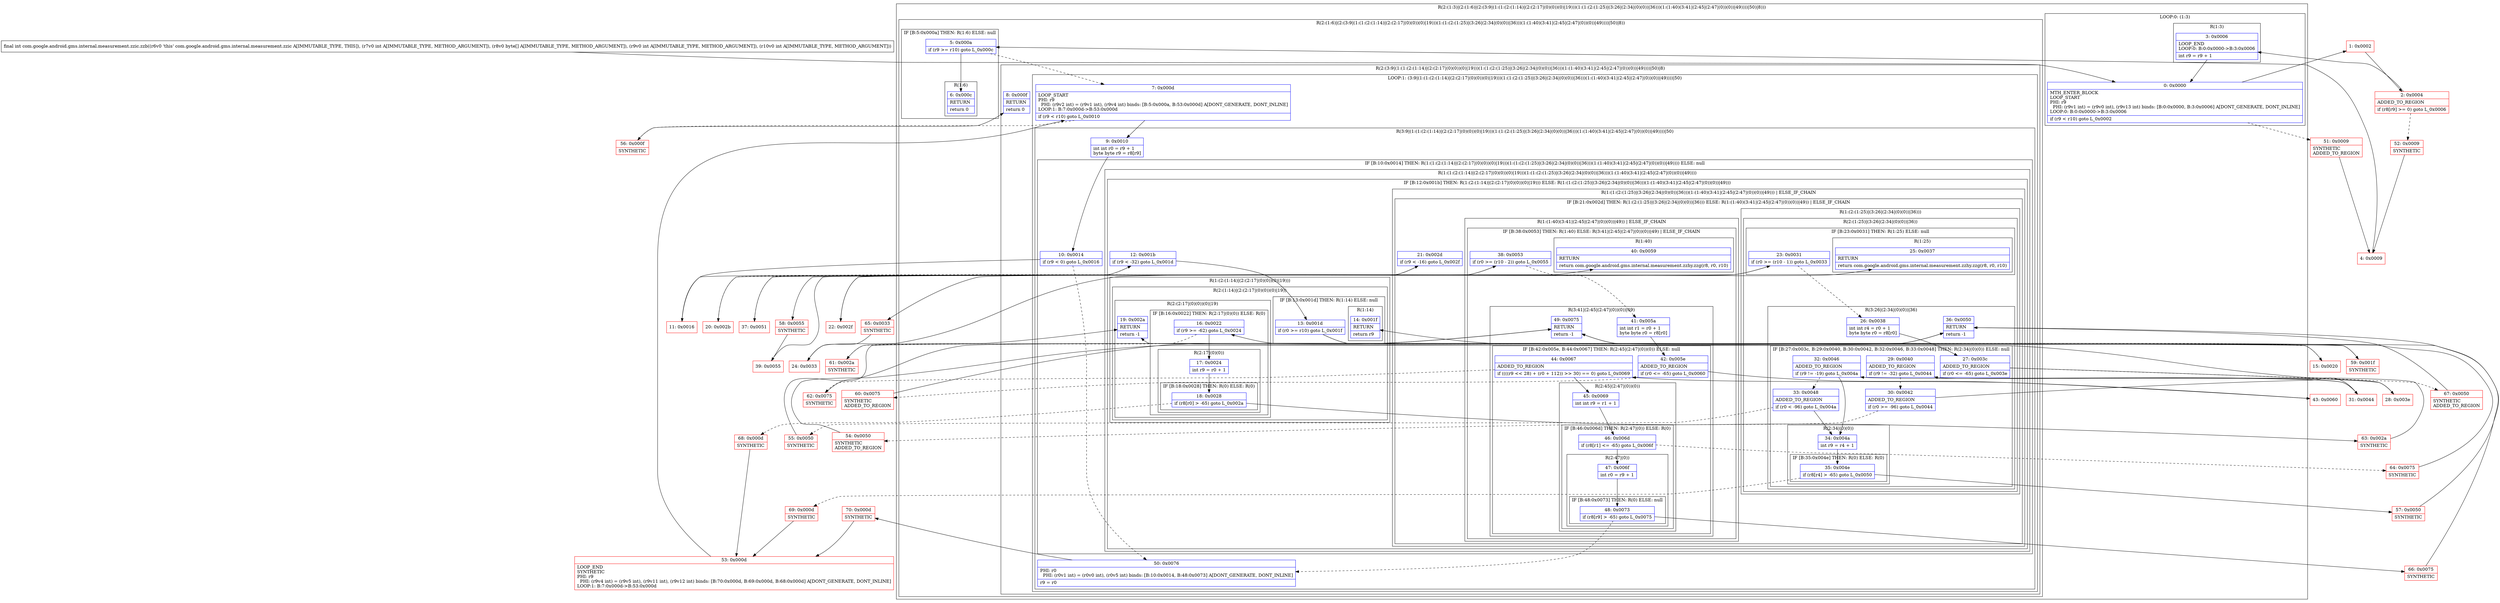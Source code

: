 digraph "CFG forcom.google.android.gms.internal.measurement.zzic.zzb(I[BII)I" {
subgraph cluster_Region_1019556605 {
label = "R(2:(1:3)|(2:(1:6)|(2:(3:9|(1:(1:(2:(1:14)|(2:(2:17|(0)(0))(0)|19)))(1:(1:(2:(1:25)|(3:26|(2:34|(0)(0))|36)))(1:(1:40)(3:41|(2:45|(2:47|(0))(0))|49))))|50)|8)))";
node [shape=record,color=blue];
subgraph cluster_LoopRegion_310368781 {
label = "LOOP:0: (1:3)";
node [shape=record,color=blue];
Node_0 [shape=record,label="{0\:\ 0x0000|MTH_ENTER_BLOCK\lLOOP_START\lPHI: r9 \l  PHI: (r9v1 int) = (r9v0 int), (r9v13 int) binds: [B:0:0x0000, B:3:0x0006] A[DONT_GENERATE, DONT_INLINE]\lLOOP:0: B:0:0x0000\-\>B:3:0x0006\l|if (r9 \< r10) goto L_0x0002\l}"];
subgraph cluster_Region_1555518220 {
label = "R(1:3)";
node [shape=record,color=blue];
Node_3 [shape=record,label="{3\:\ 0x0006|LOOP_END\lLOOP:0: B:0:0x0000\-\>B:3:0x0006\l|int r9 = r9 + 1\l}"];
}
}
subgraph cluster_Region_620296320 {
label = "R(2:(1:6)|(2:(3:9|(1:(1:(2:(1:14)|(2:(2:17|(0)(0))(0)|19)))(1:(1:(2:(1:25)|(3:26|(2:34|(0)(0))|36)))(1:(1:40)(3:41|(2:45|(2:47|(0))(0))|49))))|50)|8))";
node [shape=record,color=blue];
subgraph cluster_IfRegion_834626616 {
label = "IF [B:5:0x000a] THEN: R(1:6) ELSE: null";
node [shape=record,color=blue];
Node_5 [shape=record,label="{5\:\ 0x000a|if (r9 \>= r10) goto L_0x000c\l}"];
subgraph cluster_Region_1568436144 {
label = "R(1:6)";
node [shape=record,color=blue];
Node_6 [shape=record,label="{6\:\ 0x000c|RETURN\l|return 0\l}"];
}
}
subgraph cluster_Region_993355808 {
label = "R(2:(3:9|(1:(1:(2:(1:14)|(2:(2:17|(0)(0))(0)|19)))(1:(1:(2:(1:25)|(3:26|(2:34|(0)(0))|36)))(1:(1:40)(3:41|(2:45|(2:47|(0))(0))|49))))|50)|8)";
node [shape=record,color=blue];
subgraph cluster_LoopRegion_1483389758 {
label = "LOOP:1: (3:9|(1:(1:(2:(1:14)|(2:(2:17|(0)(0))(0)|19)))(1:(1:(2:(1:25)|(3:26|(2:34|(0)(0))|36)))(1:(1:40)(3:41|(2:45|(2:47|(0))(0))|49))))|50)";
node [shape=record,color=blue];
Node_7 [shape=record,label="{7\:\ 0x000d|LOOP_START\lPHI: r9 \l  PHI: (r9v2 int) = (r9v1 int), (r9v4 int) binds: [B:5:0x000a, B:53:0x000d] A[DONT_GENERATE, DONT_INLINE]\lLOOP:1: B:7:0x000d\-\>B:53:0x000d\l|if (r9 \< r10) goto L_0x0010\l}"];
subgraph cluster_Region_481274504 {
label = "R(3:9|(1:(1:(2:(1:14)|(2:(2:17|(0)(0))(0)|19)))(1:(1:(2:(1:25)|(3:26|(2:34|(0)(0))|36)))(1:(1:40)(3:41|(2:45|(2:47|(0))(0))|49))))|50)";
node [shape=record,color=blue];
Node_9 [shape=record,label="{9\:\ 0x0010|int int r0 = r9 + 1\lbyte byte r9 = r8[r9]\l}"];
subgraph cluster_IfRegion_930712349 {
label = "IF [B:10:0x0014] THEN: R(1:(1:(2:(1:14)|(2:(2:17|(0)(0))(0)|19)))(1:(1:(2:(1:25)|(3:26|(2:34|(0)(0))|36)))(1:(1:40)(3:41|(2:45|(2:47|(0))(0))|49)))) ELSE: null";
node [shape=record,color=blue];
Node_10 [shape=record,label="{10\:\ 0x0014|if (r9 \< 0) goto L_0x0016\l}"];
subgraph cluster_Region_314481327 {
label = "R(1:(1:(2:(1:14)|(2:(2:17|(0)(0))(0)|19)))(1:(1:(2:(1:25)|(3:26|(2:34|(0)(0))|36)))(1:(1:40)(3:41|(2:45|(2:47|(0))(0))|49))))";
node [shape=record,color=blue];
subgraph cluster_IfRegion_168297300 {
label = "IF [B:12:0x001b] THEN: R(1:(2:(1:14)|(2:(2:17|(0)(0))(0)|19))) ELSE: R(1:(1:(2:(1:25)|(3:26|(2:34|(0)(0))|36)))(1:(1:40)(3:41|(2:45|(2:47|(0))(0))|49)))";
node [shape=record,color=blue];
Node_12 [shape=record,label="{12\:\ 0x001b|if (r9 \< \-32) goto L_0x001d\l}"];
subgraph cluster_Region_746677927 {
label = "R(1:(2:(1:14)|(2:(2:17|(0)(0))(0)|19)))";
node [shape=record,color=blue];
subgraph cluster_Region_1021669247 {
label = "R(2:(1:14)|(2:(2:17|(0)(0))(0)|19))";
node [shape=record,color=blue];
subgraph cluster_IfRegion_1696299568 {
label = "IF [B:13:0x001d] THEN: R(1:14) ELSE: null";
node [shape=record,color=blue];
Node_13 [shape=record,label="{13\:\ 0x001d|if (r0 \>= r10) goto L_0x001f\l}"];
subgraph cluster_Region_813256462 {
label = "R(1:14)";
node [shape=record,color=blue];
Node_14 [shape=record,label="{14\:\ 0x001f|RETURN\l|return r9\l}"];
}
}
subgraph cluster_Region_836468886 {
label = "R(2:(2:17|(0)(0))(0)|19)";
node [shape=record,color=blue];
subgraph cluster_IfRegion_272793261 {
label = "IF [B:16:0x0022] THEN: R(2:17|(0)(0)) ELSE: R(0)";
node [shape=record,color=blue];
Node_16 [shape=record,label="{16\:\ 0x0022|if (r9 \>= \-62) goto L_0x0024\l}"];
subgraph cluster_Region_311344510 {
label = "R(2:17|(0)(0))";
node [shape=record,color=blue];
Node_17 [shape=record,label="{17\:\ 0x0024|int r9 = r0 + 1\l}"];
subgraph cluster_IfRegion_1939123789 {
label = "IF [B:18:0x0028] THEN: R(0) ELSE: R(0)";
node [shape=record,color=blue];
Node_18 [shape=record,label="{18\:\ 0x0028|if (r8[r0] \> \-65) goto L_0x002a\l}"];
subgraph cluster_Region_1473646560 {
label = "R(0)";
node [shape=record,color=blue];
}
subgraph cluster_Region_1892020195 {
label = "R(0)";
node [shape=record,color=blue];
}
}
}
subgraph cluster_Region_1741486099 {
label = "R(0)";
node [shape=record,color=blue];
}
}
Node_19 [shape=record,label="{19\:\ 0x002a|RETURN\l|return \-1\l}"];
}
}
}
subgraph cluster_Region_184425292 {
label = "R(1:(1:(2:(1:25)|(3:26|(2:34|(0)(0))|36)))(1:(1:40)(3:41|(2:45|(2:47|(0))(0))|49))) | ELSE_IF_CHAIN\l";
node [shape=record,color=blue];
subgraph cluster_IfRegion_1805135579 {
label = "IF [B:21:0x002d] THEN: R(1:(2:(1:25)|(3:26|(2:34|(0)(0))|36))) ELSE: R(1:(1:40)(3:41|(2:45|(2:47|(0))(0))|49)) | ELSE_IF_CHAIN\l";
node [shape=record,color=blue];
Node_21 [shape=record,label="{21\:\ 0x002d|if (r9 \< \-16) goto L_0x002f\l}"];
subgraph cluster_Region_1840295164 {
label = "R(1:(2:(1:25)|(3:26|(2:34|(0)(0))|36)))";
node [shape=record,color=blue];
subgraph cluster_Region_852880478 {
label = "R(2:(1:25)|(3:26|(2:34|(0)(0))|36))";
node [shape=record,color=blue];
subgraph cluster_IfRegion_1301929797 {
label = "IF [B:23:0x0031] THEN: R(1:25) ELSE: null";
node [shape=record,color=blue];
Node_23 [shape=record,label="{23\:\ 0x0031|if (r0 \>= (r10 \- 1)) goto L_0x0033\l}"];
subgraph cluster_Region_1944970812 {
label = "R(1:25)";
node [shape=record,color=blue];
Node_25 [shape=record,label="{25\:\ 0x0037|RETURN\l|return com.google.android.gms.internal.measurement.zzhy.zzg(r8, r0, r10)\l}"];
}
}
subgraph cluster_Region_351260786 {
label = "R(3:26|(2:34|(0)(0))|36)";
node [shape=record,color=blue];
Node_26 [shape=record,label="{26\:\ 0x0038|int int r4 = r0 + 1\lbyte byte r0 = r8[r0]\l}"];
subgraph cluster_IfRegion_566268511 {
label = "IF [B:27:0x003c, B:29:0x0040, B:30:0x0042, B:32:0x0046, B:33:0x0048] THEN: R(2:34|(0)(0)) ELSE: null";
node [shape=record,color=blue];
Node_27 [shape=record,label="{27\:\ 0x003c|ADDED_TO_REGION\l|if (r0 \<= \-65) goto L_0x003e\l}"];
Node_29 [shape=record,label="{29\:\ 0x0040|ADDED_TO_REGION\l|if (r9 != \-32) goto L_0x0044\l}"];
Node_30 [shape=record,label="{30\:\ 0x0042|ADDED_TO_REGION\l|if (r0 \>= \-96) goto L_0x0044\l}"];
Node_32 [shape=record,label="{32\:\ 0x0046|ADDED_TO_REGION\l|if (r9 != \-19) goto L_0x004a\l}"];
Node_33 [shape=record,label="{33\:\ 0x0048|ADDED_TO_REGION\l|if (r0 \< \-96) goto L_0x004a\l}"];
subgraph cluster_Region_1371790451 {
label = "R(2:34|(0)(0))";
node [shape=record,color=blue];
Node_34 [shape=record,label="{34\:\ 0x004a|int r9 = r4 + 1\l}"];
subgraph cluster_IfRegion_1912114947 {
label = "IF [B:35:0x004e] THEN: R(0) ELSE: R(0)";
node [shape=record,color=blue];
Node_35 [shape=record,label="{35\:\ 0x004e|if (r8[r4] \> \-65) goto L_0x0050\l}"];
subgraph cluster_Region_853120631 {
label = "R(0)";
node [shape=record,color=blue];
}
subgraph cluster_Region_1216864027 {
label = "R(0)";
node [shape=record,color=blue];
}
}
}
}
Node_36 [shape=record,label="{36\:\ 0x0050|RETURN\l|return \-1\l}"];
}
}
}
subgraph cluster_Region_548953531 {
label = "R(1:(1:40)(3:41|(2:45|(2:47|(0))(0))|49)) | ELSE_IF_CHAIN\l";
node [shape=record,color=blue];
subgraph cluster_IfRegion_1113580132 {
label = "IF [B:38:0x0053] THEN: R(1:40) ELSE: R(3:41|(2:45|(2:47|(0))(0))|49) | ELSE_IF_CHAIN\l";
node [shape=record,color=blue];
Node_38 [shape=record,label="{38\:\ 0x0053|if (r0 \>= (r10 \- 2)) goto L_0x0055\l}"];
subgraph cluster_Region_1103064733 {
label = "R(1:40)";
node [shape=record,color=blue];
Node_40 [shape=record,label="{40\:\ 0x0059|RETURN\l|return com.google.android.gms.internal.measurement.zzhy.zzg(r8, r0, r10)\l}"];
}
subgraph cluster_Region_1577041040 {
label = "R(3:41|(2:45|(2:47|(0))(0))|49)";
node [shape=record,color=blue];
Node_41 [shape=record,label="{41\:\ 0x005a|int int r1 = r0 + 1\lbyte byte r0 = r8[r0]\l}"];
subgraph cluster_IfRegion_1539024982 {
label = "IF [B:42:0x005e, B:44:0x0067] THEN: R(2:45|(2:47|(0))(0)) ELSE: null";
node [shape=record,color=blue];
Node_42 [shape=record,label="{42\:\ 0x005e|ADDED_TO_REGION\l|if (r0 \<= \-65) goto L_0x0060\l}"];
Node_44 [shape=record,label="{44\:\ 0x0067|ADDED_TO_REGION\l|if ((((r9 \<\< 28) + (r0 + 112)) \>\> 30) == 0) goto L_0x0069\l}"];
subgraph cluster_Region_1485767322 {
label = "R(2:45|(2:47|(0))(0))";
node [shape=record,color=blue];
Node_45 [shape=record,label="{45\:\ 0x0069|int int r9 = r1 + 1\l}"];
subgraph cluster_IfRegion_1925906854 {
label = "IF [B:46:0x006d] THEN: R(2:47|(0)) ELSE: R(0)";
node [shape=record,color=blue];
Node_46 [shape=record,label="{46\:\ 0x006d|if (r8[r1] \<= \-65) goto L_0x006f\l}"];
subgraph cluster_Region_165080230 {
label = "R(2:47|(0))";
node [shape=record,color=blue];
Node_47 [shape=record,label="{47\:\ 0x006f|int r0 = r9 + 1\l}"];
subgraph cluster_IfRegion_1471952842 {
label = "IF [B:48:0x0073] THEN: R(0) ELSE: null";
node [shape=record,color=blue];
Node_48 [shape=record,label="{48\:\ 0x0073|if (r8[r9] \> \-65) goto L_0x0075\l}"];
subgraph cluster_Region_1024652014 {
label = "R(0)";
node [shape=record,color=blue];
}
}
}
subgraph cluster_Region_1124512021 {
label = "R(0)";
node [shape=record,color=blue];
}
}
}
}
Node_49 [shape=record,label="{49\:\ 0x0075|RETURN\l|return \-1\l}"];
}
}
}
}
}
}
}
}
Node_50 [shape=record,label="{50\:\ 0x0076|PHI: r0 \l  PHI: (r0v1 int) = (r0v0 int), (r0v5 int) binds: [B:10:0x0014, B:48:0x0073] A[DONT_GENERATE, DONT_INLINE]\l|r9 = r0\l}"];
}
}
Node_8 [shape=record,label="{8\:\ 0x000f|RETURN\l|return 0\l}"];
}
}
}
Node_1 [shape=record,color=red,label="{1\:\ 0x0002}"];
Node_2 [shape=record,color=red,label="{2\:\ 0x0004|ADDED_TO_REGION\l|if (r8[r9] \>= 0) goto L_0x0006\l}"];
Node_4 [shape=record,color=red,label="{4\:\ 0x0009}"];
Node_11 [shape=record,color=red,label="{11\:\ 0x0016}"];
Node_15 [shape=record,color=red,label="{15\:\ 0x0020}"];
Node_20 [shape=record,color=red,label="{20\:\ 0x002b}"];
Node_22 [shape=record,color=red,label="{22\:\ 0x002f}"];
Node_24 [shape=record,color=red,label="{24\:\ 0x0033}"];
Node_28 [shape=record,color=red,label="{28\:\ 0x003e}"];
Node_31 [shape=record,color=red,label="{31\:\ 0x0044}"];
Node_37 [shape=record,color=red,label="{37\:\ 0x0051}"];
Node_39 [shape=record,color=red,label="{39\:\ 0x0055}"];
Node_43 [shape=record,color=red,label="{43\:\ 0x0060}"];
Node_51 [shape=record,color=red,label="{51\:\ 0x0009|SYNTHETIC\lADDED_TO_REGION\l}"];
Node_52 [shape=record,color=red,label="{52\:\ 0x0009|SYNTHETIC\l}"];
Node_53 [shape=record,color=red,label="{53\:\ 0x000d|LOOP_END\lSYNTHETIC\lPHI: r9 \l  PHI: (r9v4 int) = (r9v5 int), (r9v11 int), (r9v12 int) binds: [B:70:0x000d, B:69:0x000d, B:68:0x000d] A[DONT_GENERATE, DONT_INLINE]\lLOOP:1: B:7:0x000d\-\>B:53:0x000d\l}"];
Node_54 [shape=record,color=red,label="{54\:\ 0x0050|SYNTHETIC\lADDED_TO_REGION\l}"];
Node_55 [shape=record,color=red,label="{55\:\ 0x0050|SYNTHETIC\l}"];
Node_56 [shape=record,color=red,label="{56\:\ 0x000f|SYNTHETIC\l}"];
Node_57 [shape=record,color=red,label="{57\:\ 0x0050|SYNTHETIC\l}"];
Node_58 [shape=record,color=red,label="{58\:\ 0x0055|SYNTHETIC\l}"];
Node_59 [shape=record,color=red,label="{59\:\ 0x001f|SYNTHETIC\l}"];
Node_60 [shape=record,color=red,label="{60\:\ 0x0075|SYNTHETIC\lADDED_TO_REGION\l}"];
Node_61 [shape=record,color=red,label="{61\:\ 0x002a|SYNTHETIC\l}"];
Node_62 [shape=record,color=red,label="{62\:\ 0x0075|SYNTHETIC\l}"];
Node_63 [shape=record,color=red,label="{63\:\ 0x002a|SYNTHETIC\l}"];
Node_64 [shape=record,color=red,label="{64\:\ 0x0075|SYNTHETIC\l}"];
Node_65 [shape=record,color=red,label="{65\:\ 0x0033|SYNTHETIC\l}"];
Node_66 [shape=record,color=red,label="{66\:\ 0x0075|SYNTHETIC\l}"];
Node_67 [shape=record,color=red,label="{67\:\ 0x0050|SYNTHETIC\lADDED_TO_REGION\l}"];
Node_68 [shape=record,color=red,label="{68\:\ 0x000d|SYNTHETIC\l}"];
Node_69 [shape=record,color=red,label="{69\:\ 0x000d|SYNTHETIC\l}"];
Node_70 [shape=record,color=red,label="{70\:\ 0x000d|SYNTHETIC\l}"];
MethodNode[shape=record,label="{final int com.google.android.gms.internal.measurement.zzic.zzb((r6v0 'this' com.google.android.gms.internal.measurement.zzic A[IMMUTABLE_TYPE, THIS]), (r7v0 int A[IMMUTABLE_TYPE, METHOD_ARGUMENT]), (r8v0 byte[] A[IMMUTABLE_TYPE, METHOD_ARGUMENT]), (r9v0 int A[IMMUTABLE_TYPE, METHOD_ARGUMENT]), (r10v0 int A[IMMUTABLE_TYPE, METHOD_ARGUMENT])) }"];
MethodNode -> Node_0;
Node_0 -> Node_1;
Node_0 -> Node_51[style=dashed];
Node_3 -> Node_0;
Node_5 -> Node_6;
Node_5 -> Node_7[style=dashed];
Node_7 -> Node_9;
Node_7 -> Node_56[style=dashed];
Node_9 -> Node_10;
Node_10 -> Node_11;
Node_10 -> Node_50[style=dashed];
Node_12 -> Node_13;
Node_12 -> Node_20[style=dashed];
Node_13 -> Node_15[style=dashed];
Node_13 -> Node_59;
Node_16 -> Node_17;
Node_16 -> Node_61[style=dashed];
Node_17 -> Node_18;
Node_18 -> Node_63;
Node_18 -> Node_68[style=dashed];
Node_21 -> Node_22;
Node_21 -> Node_37[style=dashed];
Node_23 -> Node_26[style=dashed];
Node_23 -> Node_65;
Node_26 -> Node_27;
Node_27 -> Node_28;
Node_27 -> Node_67[style=dashed];
Node_29 -> Node_30[style=dashed];
Node_29 -> Node_31;
Node_30 -> Node_31;
Node_30 -> Node_54[style=dashed];
Node_32 -> Node_33[style=dashed];
Node_32 -> Node_34;
Node_33 -> Node_34;
Node_33 -> Node_55[style=dashed];
Node_34 -> Node_35;
Node_35 -> Node_57;
Node_35 -> Node_69[style=dashed];
Node_38 -> Node_41[style=dashed];
Node_38 -> Node_58;
Node_41 -> Node_42;
Node_42 -> Node_43;
Node_42 -> Node_60[style=dashed];
Node_44 -> Node_45;
Node_44 -> Node_62[style=dashed];
Node_45 -> Node_46;
Node_46 -> Node_47;
Node_46 -> Node_64[style=dashed];
Node_47 -> Node_48;
Node_48 -> Node_50[style=dashed];
Node_48 -> Node_66;
Node_50 -> Node_70;
Node_1 -> Node_2;
Node_2 -> Node_3;
Node_2 -> Node_52[style=dashed];
Node_4 -> Node_5;
Node_11 -> Node_12;
Node_15 -> Node_16;
Node_20 -> Node_21;
Node_22 -> Node_23;
Node_24 -> Node_25;
Node_28 -> Node_29;
Node_31 -> Node_32;
Node_37 -> Node_38;
Node_39 -> Node_40;
Node_43 -> Node_44;
Node_51 -> Node_4;
Node_52 -> Node_4;
Node_53 -> Node_7;
Node_54 -> Node_36;
Node_55 -> Node_36;
Node_56 -> Node_8;
Node_57 -> Node_36;
Node_58 -> Node_39;
Node_59 -> Node_14;
Node_60 -> Node_49;
Node_61 -> Node_19;
Node_62 -> Node_49;
Node_63 -> Node_19;
Node_64 -> Node_49;
Node_65 -> Node_24;
Node_66 -> Node_49;
Node_67 -> Node_36;
Node_68 -> Node_53;
Node_69 -> Node_53;
Node_70 -> Node_53;
}

